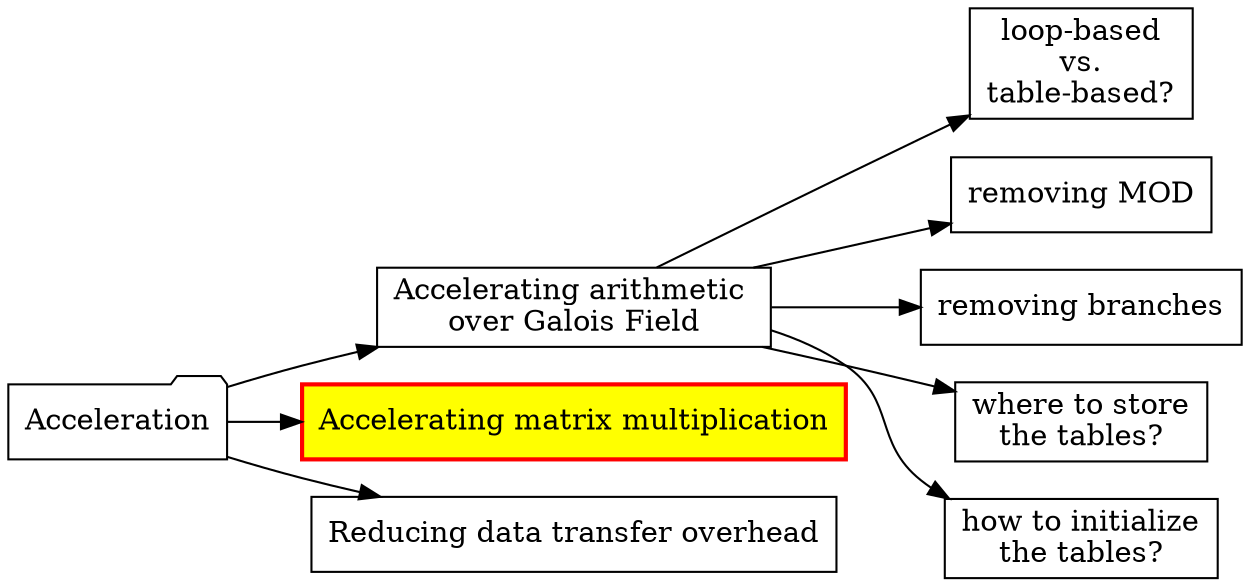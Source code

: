 digraph roadmap
{
  rankdir = LR;
  node[shape=box];
  root
	[
	label="Acceleration"
	shape=folder
	];
  galois
	[
	label="Accelerating arithmetic \nover Galois Field";
  ]
	LBvsTB
	[
	label="loop-based\nvs.\ntable-based?";
  ]
	MOD
	[
	label="removing MOD";
  ]
	branch
	[
	label="removing branches";
  ]
	cMemvssMem
	[
	//	label="cMem\nvs.\nsMem";
	label="where to store\nthe tables?";
  ]
	initTables
	[
	label="how to initialize\nthe tables?";
  ]
	mm
	[
	label="Accelerating matrix multiplication";
  style="filled, setlinewidth(2)";
  fillcolor=yellow;
  color=red;
  fontcolor=black;
  ]
	comm
	[
	label="Reducing data transfer overhead"
	]
	root -> galois;
  galois -> LBvsTB;
  galois -> MOD;
  galois -> branch;
  galois -> cMemvssMem;
  galois -> initTables;
  root -> mm;
  root -> comm;
}
